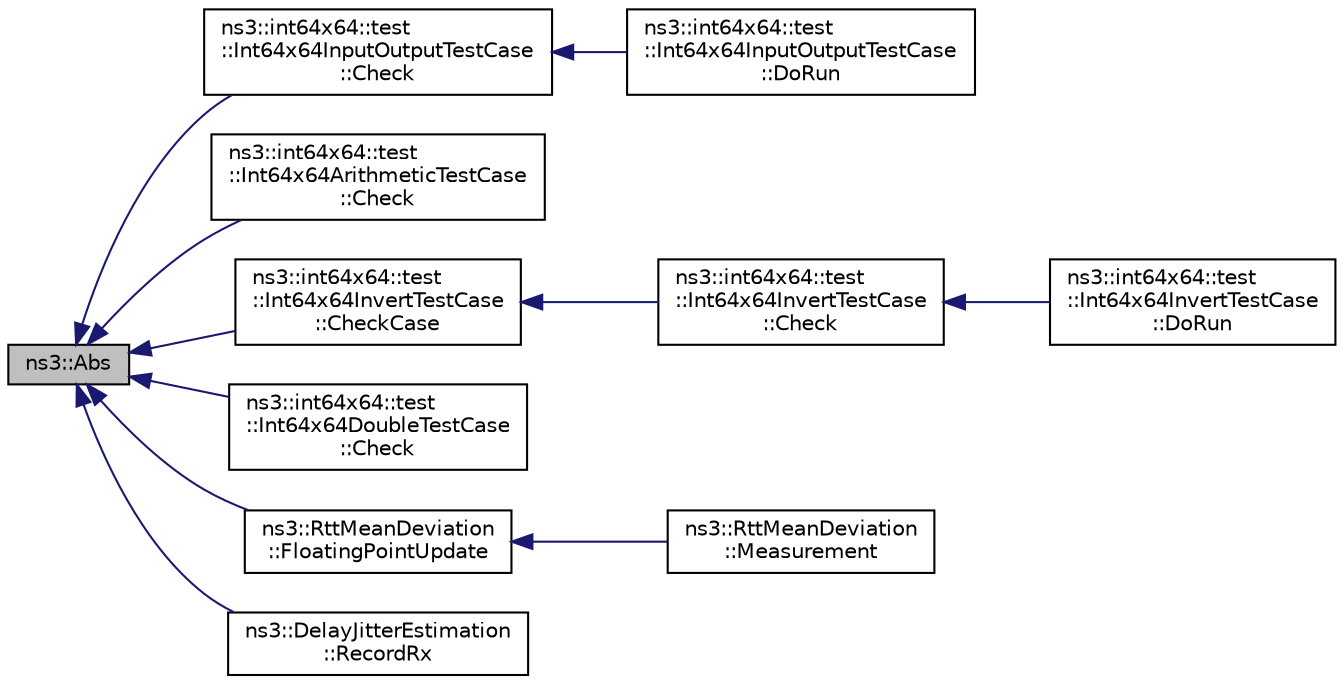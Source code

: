 digraph "ns3::Abs"
{
  edge [fontname="Helvetica",fontsize="10",labelfontname="Helvetica",labelfontsize="10"];
  node [fontname="Helvetica",fontsize="10",shape=record];
  rankdir="LR";
  Node1 [label="ns3::Abs",height=0.2,width=0.4,color="black", fillcolor="grey75", style="filled", fontcolor="black"];
  Node1 -> Node2 [dir="back",color="midnightblue",fontsize="10",style="solid"];
  Node2 [label="ns3::int64x64::test\l::Int64x64InputOutputTestCase\l::Check",height=0.2,width=0.4,color="black", fillcolor="white", style="filled",URL="$dd/d57/classns3_1_1int64x64_1_1test_1_1Int64x64InputOutputTestCase.html#a6f7e206318aaae2804084d97e2c1676a"];
  Node2 -> Node3 [dir="back",color="midnightblue",fontsize="10",style="solid"];
  Node3 [label="ns3::int64x64::test\l::Int64x64InputOutputTestCase\l::DoRun",height=0.2,width=0.4,color="black", fillcolor="white", style="filled",URL="$dd/d57/classns3_1_1int64x64_1_1test_1_1Int64x64InputOutputTestCase.html#a8b8c0fdc37141bd0bd56b4de97baecb9",tooltip="Implementation to actually run this TestCase. "];
  Node1 -> Node4 [dir="back",color="midnightblue",fontsize="10",style="solid"];
  Node4 [label="ns3::int64x64::test\l::Int64x64ArithmeticTestCase\l::Check",height=0.2,width=0.4,color="black", fillcolor="white", style="filled",URL="$d9/dea/classns3_1_1int64x64_1_1test_1_1Int64x64ArithmeticTestCase.html#ac8ded5c10f35f51bf9e6a33ed9f34200"];
  Node1 -> Node5 [dir="back",color="midnightblue",fontsize="10",style="solid"];
  Node5 [label="ns3::int64x64::test\l::Int64x64InvertTestCase\l::CheckCase",height=0.2,width=0.4,color="black", fillcolor="white", style="filled",URL="$d2/d1f/classns3_1_1int64x64_1_1test_1_1Int64x64InvertTestCase.html#a098f4f701e9c430489ef2c9fa59eb843"];
  Node5 -> Node6 [dir="back",color="midnightblue",fontsize="10",style="solid"];
  Node6 [label="ns3::int64x64::test\l::Int64x64InvertTestCase\l::Check",height=0.2,width=0.4,color="black", fillcolor="white", style="filled",URL="$d2/d1f/classns3_1_1int64x64_1_1test_1_1Int64x64InvertTestCase.html#ae32039c08b1c09f57e3c3f428ca180fb"];
  Node6 -> Node7 [dir="back",color="midnightblue",fontsize="10",style="solid"];
  Node7 [label="ns3::int64x64::test\l::Int64x64InvertTestCase\l::DoRun",height=0.2,width=0.4,color="black", fillcolor="white", style="filled",URL="$d2/d1f/classns3_1_1int64x64_1_1test_1_1Int64x64InvertTestCase.html#a57168b2bc7cf7946c6d45fb5ebd597a9",tooltip="Implementation to actually run this TestCase. "];
  Node1 -> Node8 [dir="back",color="midnightblue",fontsize="10",style="solid"];
  Node8 [label="ns3::int64x64::test\l::Int64x64DoubleTestCase\l::Check",height=0.2,width=0.4,color="black", fillcolor="white", style="filled",URL="$d6/d5f/classns3_1_1int64x64_1_1test_1_1Int64x64DoubleTestCase.html#a5b790445b6ab0d238e3a2d28c7f0cd37"];
  Node1 -> Node9 [dir="back",color="midnightblue",fontsize="10",style="solid"];
  Node9 [label="ns3::RttMeanDeviation\l::FloatingPointUpdate",height=0.2,width=0.4,color="black", fillcolor="white", style="filled",URL="$d5/d30/classns3_1_1RttMeanDeviation.html#a6d3dc77a91e8c9aa23d912f2574111db"];
  Node9 -> Node10 [dir="back",color="midnightblue",fontsize="10",style="solid"];
  Node10 [label="ns3::RttMeanDeviation\l::Measurement",height=0.2,width=0.4,color="black", fillcolor="white", style="filled",URL="$d5/d30/classns3_1_1RttMeanDeviation.html#a3e727dacebe30903b9c7ea084564c4e8",tooltip="Add a new measurement to the estimator. "];
  Node1 -> Node11 [dir="back",color="midnightblue",fontsize="10",style="solid"];
  Node11 [label="ns3::DelayJitterEstimation\l::RecordRx",height=0.2,width=0.4,color="black", fillcolor="white", style="filled",URL="$df/d54/classns3_1_1DelayJitterEstimation.html#a2ed3a248d9cee91c92690793378b5797"];
}
